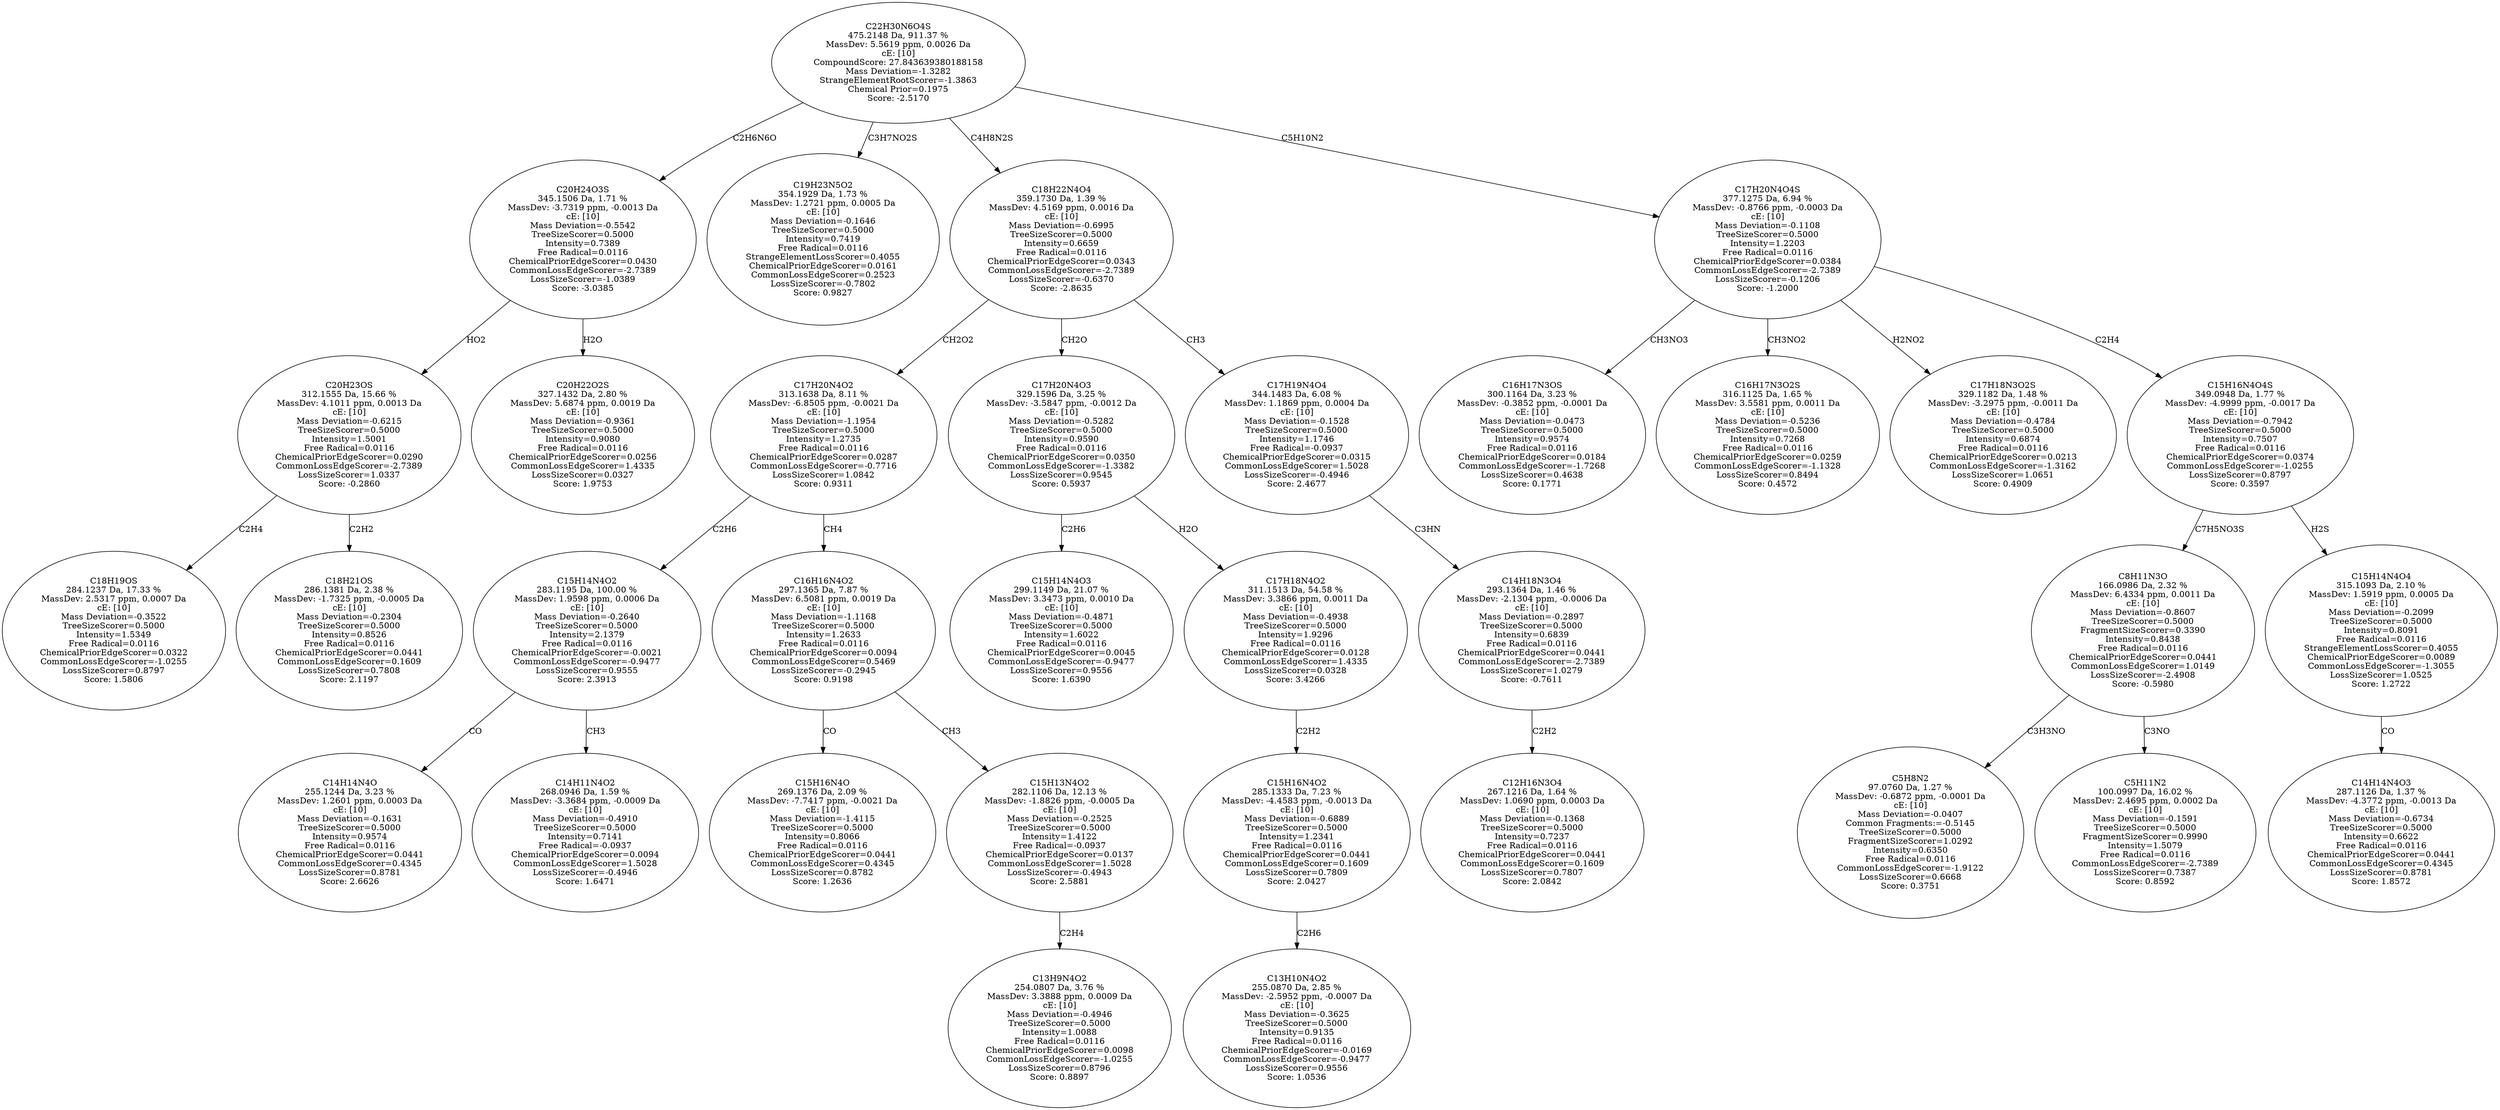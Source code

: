 strict digraph {
v1 [label="C18H19OS\n284.1237 Da, 17.33 %\nMassDev: 2.5317 ppm, 0.0007 Da\ncE: [10]\nMass Deviation=-0.3522\nTreeSizeScorer=0.5000\nIntensity=1.5349\nFree Radical=0.0116\nChemicalPriorEdgeScorer=0.0322\nCommonLossEdgeScorer=-1.0255\nLossSizeScorer=0.8797\nScore: 1.5806"];
v2 [label="C18H21OS\n286.1381 Da, 2.38 %\nMassDev: -1.7325 ppm, -0.0005 Da\ncE: [10]\nMass Deviation=-0.2304\nTreeSizeScorer=0.5000\nIntensity=0.8526\nFree Radical=0.0116\nChemicalPriorEdgeScorer=0.0441\nCommonLossEdgeScorer=0.1609\nLossSizeScorer=0.7808\nScore: 2.1197"];
v3 [label="C20H23OS\n312.1555 Da, 15.66 %\nMassDev: 4.1011 ppm, 0.0013 Da\ncE: [10]\nMass Deviation=-0.6215\nTreeSizeScorer=0.5000\nIntensity=1.5001\nFree Radical=0.0116\nChemicalPriorEdgeScorer=0.0290\nCommonLossEdgeScorer=-2.7389\nLossSizeScorer=1.0337\nScore: -0.2860"];
v4 [label="C20H22O2S\n327.1432 Da, 2.80 %\nMassDev: 5.6874 ppm, 0.0019 Da\ncE: [10]\nMass Deviation=-0.9361\nTreeSizeScorer=0.5000\nIntensity=0.9080\nFree Radical=0.0116\nChemicalPriorEdgeScorer=0.0256\nCommonLossEdgeScorer=1.4335\nLossSizeScorer=0.0327\nScore: 1.9753"];
v5 [label="C20H24O3S\n345.1506 Da, 1.71 %\nMassDev: -3.7319 ppm, -0.0013 Da\ncE: [10]\nMass Deviation=-0.5542\nTreeSizeScorer=0.5000\nIntensity=0.7389\nFree Radical=0.0116\nChemicalPriorEdgeScorer=0.0430\nCommonLossEdgeScorer=-2.7389\nLossSizeScorer=-1.0389\nScore: -3.0385"];
v6 [label="C19H23N5O2\n354.1929 Da, 1.73 %\nMassDev: 1.2721 ppm, 0.0005 Da\ncE: [10]\nMass Deviation=-0.1646\nTreeSizeScorer=0.5000\nIntensity=0.7419\nFree Radical=0.0116\nStrangeElementLossScorer=0.4055\nChemicalPriorEdgeScorer=0.0161\nCommonLossEdgeScorer=0.2523\nLossSizeScorer=-0.7802\nScore: 0.9827"];
v7 [label="C14H14N4O\n255.1244 Da, 3.23 %\nMassDev: 1.2601 ppm, 0.0003 Da\ncE: [10]\nMass Deviation=-0.1631\nTreeSizeScorer=0.5000\nIntensity=0.9574\nFree Radical=0.0116\nChemicalPriorEdgeScorer=0.0441\nCommonLossEdgeScorer=0.4345\nLossSizeScorer=0.8781\nScore: 2.6626"];
v8 [label="C14H11N4O2\n268.0946 Da, 1.59 %\nMassDev: -3.3684 ppm, -0.0009 Da\ncE: [10]\nMass Deviation=-0.4910\nTreeSizeScorer=0.5000\nIntensity=0.7141\nFree Radical=-0.0937\nChemicalPriorEdgeScorer=0.0094\nCommonLossEdgeScorer=1.5028\nLossSizeScorer=-0.4946\nScore: 1.6471"];
v9 [label="C15H14N4O2\n283.1195 Da, 100.00 %\nMassDev: 1.9598 ppm, 0.0006 Da\ncE: [10]\nMass Deviation=-0.2640\nTreeSizeScorer=0.5000\nIntensity=2.1379\nFree Radical=0.0116\nChemicalPriorEdgeScorer=-0.0021\nCommonLossEdgeScorer=-0.9477\nLossSizeScorer=0.9555\nScore: 2.3913"];
v10 [label="C15H16N4O\n269.1376 Da, 2.09 %\nMassDev: -7.7417 ppm, -0.0021 Da\ncE: [10]\nMass Deviation=-1.4115\nTreeSizeScorer=0.5000\nIntensity=0.8066\nFree Radical=0.0116\nChemicalPriorEdgeScorer=0.0441\nCommonLossEdgeScorer=0.4345\nLossSizeScorer=0.8782\nScore: 1.2636"];
v11 [label="C13H9N4O2\n254.0807 Da, 3.76 %\nMassDev: 3.3888 ppm, 0.0009 Da\ncE: [10]\nMass Deviation=-0.4946\nTreeSizeScorer=0.5000\nIntensity=1.0088\nFree Radical=0.0116\nChemicalPriorEdgeScorer=0.0098\nCommonLossEdgeScorer=-1.0255\nLossSizeScorer=0.8796\nScore: 0.8897"];
v12 [label="C15H13N4O2\n282.1106 Da, 12.13 %\nMassDev: -1.8826 ppm, -0.0005 Da\ncE: [10]\nMass Deviation=-0.2525\nTreeSizeScorer=0.5000\nIntensity=1.4122\nFree Radical=-0.0937\nChemicalPriorEdgeScorer=0.0137\nCommonLossEdgeScorer=1.5028\nLossSizeScorer=-0.4943\nScore: 2.5881"];
v13 [label="C16H16N4O2\n297.1365 Da, 7.87 %\nMassDev: 6.5081 ppm, 0.0019 Da\ncE: [10]\nMass Deviation=-1.1168\nTreeSizeScorer=0.5000\nIntensity=1.2633\nFree Radical=0.0116\nChemicalPriorEdgeScorer=0.0094\nCommonLossEdgeScorer=0.5469\nLossSizeScorer=-0.2945\nScore: 0.9198"];
v14 [label="C17H20N4O2\n313.1638 Da, 8.11 %\nMassDev: -6.8505 ppm, -0.0021 Da\ncE: [10]\nMass Deviation=-1.1954\nTreeSizeScorer=0.5000\nIntensity=1.2735\nFree Radical=0.0116\nChemicalPriorEdgeScorer=0.0287\nCommonLossEdgeScorer=-0.7716\nLossSizeScorer=1.0842\nScore: 0.9311"];
v15 [label="C15H14N4O3\n299.1149 Da, 21.07 %\nMassDev: 3.3473 ppm, 0.0010 Da\ncE: [10]\nMass Deviation=-0.4871\nTreeSizeScorer=0.5000\nIntensity=1.6022\nFree Radical=0.0116\nChemicalPriorEdgeScorer=0.0045\nCommonLossEdgeScorer=-0.9477\nLossSizeScorer=0.9556\nScore: 1.6390"];
v16 [label="C13H10N4O2\n255.0870 Da, 2.85 %\nMassDev: -2.5952 ppm, -0.0007 Da\ncE: [10]\nMass Deviation=-0.3625\nTreeSizeScorer=0.5000\nIntensity=0.9135\nFree Radical=0.0116\nChemicalPriorEdgeScorer=-0.0169\nCommonLossEdgeScorer=-0.9477\nLossSizeScorer=0.9556\nScore: 1.0536"];
v17 [label="C15H16N4O2\n285.1333 Da, 7.23 %\nMassDev: -4.4583 ppm, -0.0013 Da\ncE: [10]\nMass Deviation=-0.6889\nTreeSizeScorer=0.5000\nIntensity=1.2341\nFree Radical=0.0116\nChemicalPriorEdgeScorer=0.0441\nCommonLossEdgeScorer=0.1609\nLossSizeScorer=0.7809\nScore: 2.0427"];
v18 [label="C17H18N4O2\n311.1513 Da, 54.58 %\nMassDev: 3.3866 ppm, 0.0011 Da\ncE: [10]\nMass Deviation=-0.4938\nTreeSizeScorer=0.5000\nIntensity=1.9296\nFree Radical=0.0116\nChemicalPriorEdgeScorer=0.0128\nCommonLossEdgeScorer=1.4335\nLossSizeScorer=0.0328\nScore: 3.4266"];
v19 [label="C17H20N4O3\n329.1596 Da, 3.25 %\nMassDev: -3.5847 ppm, -0.0012 Da\ncE: [10]\nMass Deviation=-0.5282\nTreeSizeScorer=0.5000\nIntensity=0.9590\nFree Radical=0.0116\nChemicalPriorEdgeScorer=0.0350\nCommonLossEdgeScorer=-1.3382\nLossSizeScorer=0.9545\nScore: 0.5937"];
v20 [label="C12H16N3O4\n267.1216 Da, 1.64 %\nMassDev: 1.0690 ppm, 0.0003 Da\ncE: [10]\nMass Deviation=-0.1368\nTreeSizeScorer=0.5000\nIntensity=0.7237\nFree Radical=0.0116\nChemicalPriorEdgeScorer=0.0441\nCommonLossEdgeScorer=0.1609\nLossSizeScorer=0.7807\nScore: 2.0842"];
v21 [label="C14H18N3O4\n293.1364 Da, 1.46 %\nMassDev: -2.1304 ppm, -0.0006 Da\ncE: [10]\nMass Deviation=-0.2897\nTreeSizeScorer=0.5000\nIntensity=0.6839\nFree Radical=0.0116\nChemicalPriorEdgeScorer=0.0441\nCommonLossEdgeScorer=-2.7389\nLossSizeScorer=1.0279\nScore: -0.7611"];
v22 [label="C17H19N4O4\n344.1483 Da, 6.08 %\nMassDev: 1.1869 ppm, 0.0004 Da\ncE: [10]\nMass Deviation=-0.1528\nTreeSizeScorer=0.5000\nIntensity=1.1746\nFree Radical=-0.0937\nChemicalPriorEdgeScorer=0.0315\nCommonLossEdgeScorer=1.5028\nLossSizeScorer=-0.4946\nScore: 2.4677"];
v23 [label="C18H22N4O4\n359.1730 Da, 1.39 %\nMassDev: 4.5169 ppm, 0.0016 Da\ncE: [10]\nMass Deviation=-0.6995\nTreeSizeScorer=0.5000\nIntensity=0.6659\nFree Radical=0.0116\nChemicalPriorEdgeScorer=0.0343\nCommonLossEdgeScorer=-2.7389\nLossSizeScorer=-0.6370\nScore: -2.8635"];
v24 [label="C16H17N3OS\n300.1164 Da, 3.23 %\nMassDev: -0.3852 ppm, -0.0001 Da\ncE: [10]\nMass Deviation=-0.0473\nTreeSizeScorer=0.5000\nIntensity=0.9574\nFree Radical=0.0116\nChemicalPriorEdgeScorer=0.0184\nCommonLossEdgeScorer=-1.7268\nLossSizeScorer=0.4638\nScore: 0.1771"];
v25 [label="C16H17N3O2S\n316.1125 Da, 1.65 %\nMassDev: 3.5581 ppm, 0.0011 Da\ncE: [10]\nMass Deviation=-0.5236\nTreeSizeScorer=0.5000\nIntensity=0.7268\nFree Radical=0.0116\nChemicalPriorEdgeScorer=0.0259\nCommonLossEdgeScorer=-1.1328\nLossSizeScorer=0.8494\nScore: 0.4572"];
v26 [label="C17H18N3O2S\n329.1182 Da, 1.48 %\nMassDev: -3.2975 ppm, -0.0011 Da\ncE: [10]\nMass Deviation=-0.4784\nTreeSizeScorer=0.5000\nIntensity=0.6874\nFree Radical=0.0116\nChemicalPriorEdgeScorer=0.0213\nCommonLossEdgeScorer=-1.3162\nLossSizeScorer=1.0651\nScore: 0.4909"];
v27 [label="C5H8N2\n97.0760 Da, 1.27 %\nMassDev: -0.6872 ppm, -0.0001 Da\ncE: [10]\nMass Deviation=-0.0407\nCommon Fragments:=-0.5145\nTreeSizeScorer=0.5000\nFragmentSizeScorer=1.0292\nIntensity=0.6350\nFree Radical=0.0116\nCommonLossEdgeScorer=-1.9122\nLossSizeScorer=0.6668\nScore: 0.3751"];
v28 [label="C5H11N2\n100.0997 Da, 16.02 %\nMassDev: 2.4695 ppm, 0.0002 Da\ncE: [10]\nMass Deviation=-0.1591\nTreeSizeScorer=0.5000\nFragmentSizeScorer=0.9990\nIntensity=1.5079\nFree Radical=0.0116\nCommonLossEdgeScorer=-2.7389\nLossSizeScorer=0.7387\nScore: 0.8592"];
v29 [label="C8H11N3O\n166.0986 Da, 2.32 %\nMassDev: 6.4334 ppm, 0.0011 Da\ncE: [10]\nMass Deviation=-0.8607\nTreeSizeScorer=0.5000\nFragmentSizeScorer=0.3390\nIntensity=0.8438\nFree Radical=0.0116\nChemicalPriorEdgeScorer=0.0441\nCommonLossEdgeScorer=1.0149\nLossSizeScorer=-2.4908\nScore: -0.5980"];
v30 [label="C14H14N4O3\n287.1126 Da, 1.37 %\nMassDev: -4.3772 ppm, -0.0013 Da\ncE: [10]\nMass Deviation=-0.6734\nTreeSizeScorer=0.5000\nIntensity=0.6622\nFree Radical=0.0116\nChemicalPriorEdgeScorer=0.0441\nCommonLossEdgeScorer=0.4345\nLossSizeScorer=0.8781\nScore: 1.8572"];
v31 [label="C15H14N4O4\n315.1093 Da, 2.10 %\nMassDev: 1.5919 ppm, 0.0005 Da\ncE: [10]\nMass Deviation=-0.2099\nTreeSizeScorer=0.5000\nIntensity=0.8091\nFree Radical=0.0116\nStrangeElementLossScorer=0.4055\nChemicalPriorEdgeScorer=0.0089\nCommonLossEdgeScorer=-1.3055\nLossSizeScorer=1.0525\nScore: 1.2722"];
v32 [label="C15H16N4O4S\n349.0948 Da, 1.77 %\nMassDev: -4.9999 ppm, -0.0017 Da\ncE: [10]\nMass Deviation=-0.7942\nTreeSizeScorer=0.5000\nIntensity=0.7507\nFree Radical=0.0116\nChemicalPriorEdgeScorer=0.0374\nCommonLossEdgeScorer=-1.0255\nLossSizeScorer=0.8797\nScore: 0.3597"];
v33 [label="C17H20N4O4S\n377.1275 Da, 6.94 %\nMassDev: -0.8766 ppm, -0.0003 Da\ncE: [10]\nMass Deviation=-0.1108\nTreeSizeScorer=0.5000\nIntensity=1.2203\nFree Radical=0.0116\nChemicalPriorEdgeScorer=0.0384\nCommonLossEdgeScorer=-2.7389\nLossSizeScorer=-0.1206\nScore: -1.2000"];
v34 [label="C22H30N6O4S\n475.2148 Da, 911.37 %\nMassDev: 5.5619 ppm, 0.0026 Da\ncE: [10]\nCompoundScore: 27.843639380188158\nMass Deviation=-1.3282\nStrangeElementRootScorer=-1.3863\nChemical Prior=0.1975\nScore: -2.5170"];
v3 -> v1 [label="C2H4"];
v3 -> v2 [label="C2H2"];
v5 -> v3 [label="HO2"];
v5 -> v4 [label="H2O"];
v34 -> v5 [label="C2H6N6O"];
v34 -> v6 [label="C3H7NO2S"];
v9 -> v7 [label="CO"];
v9 -> v8 [label="CH3"];
v14 -> v9 [label="C2H6"];
v13 -> v10 [label="CO"];
v12 -> v11 [label="C2H4"];
v13 -> v12 [label="CH3"];
v14 -> v13 [label="CH4"];
v23 -> v14 [label="CH2O2"];
v19 -> v15 [label="C2H6"];
v17 -> v16 [label="C2H6"];
v18 -> v17 [label="C2H2"];
v19 -> v18 [label="H2O"];
v23 -> v19 [label="CH2O"];
v21 -> v20 [label="C2H2"];
v22 -> v21 [label="C3HN"];
v23 -> v22 [label="CH3"];
v34 -> v23 [label="C4H8N2S"];
v33 -> v24 [label="CH3NO3"];
v33 -> v25 [label="CH3NO2"];
v33 -> v26 [label="H2NO2"];
v29 -> v27 [label="C3H3NO"];
v29 -> v28 [label="C3NO"];
v32 -> v29 [label="C7H5NO3S"];
v31 -> v30 [label="CO"];
v32 -> v31 [label="H2S"];
v33 -> v32 [label="C2H4"];
v34 -> v33 [label="C5H10N2"];
}